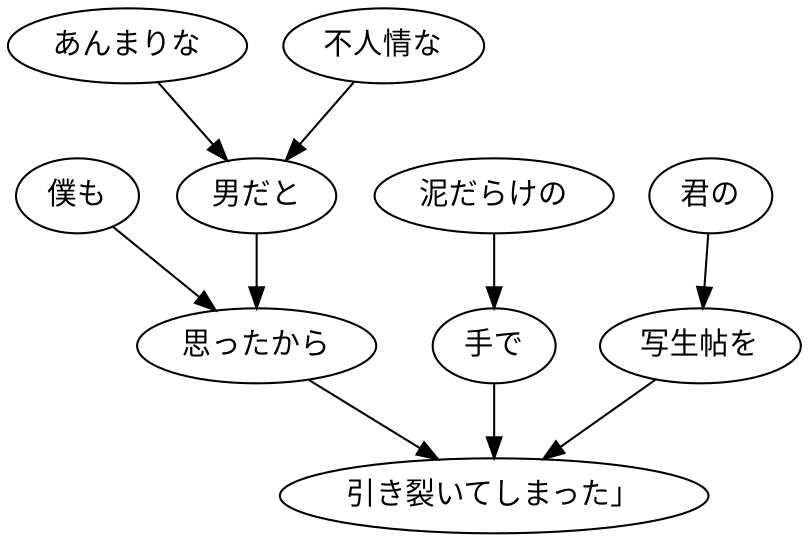 digraph graph2509 {
	node0 [label="僕も"];
	node1 [label="あんまりな"];
	node2 [label="不人情な"];
	node3 [label="男だと"];
	node4 [label="思ったから"];
	node5 [label="泥だらけの"];
	node6 [label="手で"];
	node7 [label="君の"];
	node8 [label="写生帖を"];
	node9 [label="引き裂いてしまった」"];
	node0 -> node4;
	node1 -> node3;
	node2 -> node3;
	node3 -> node4;
	node4 -> node9;
	node5 -> node6;
	node6 -> node9;
	node7 -> node8;
	node8 -> node9;
}
